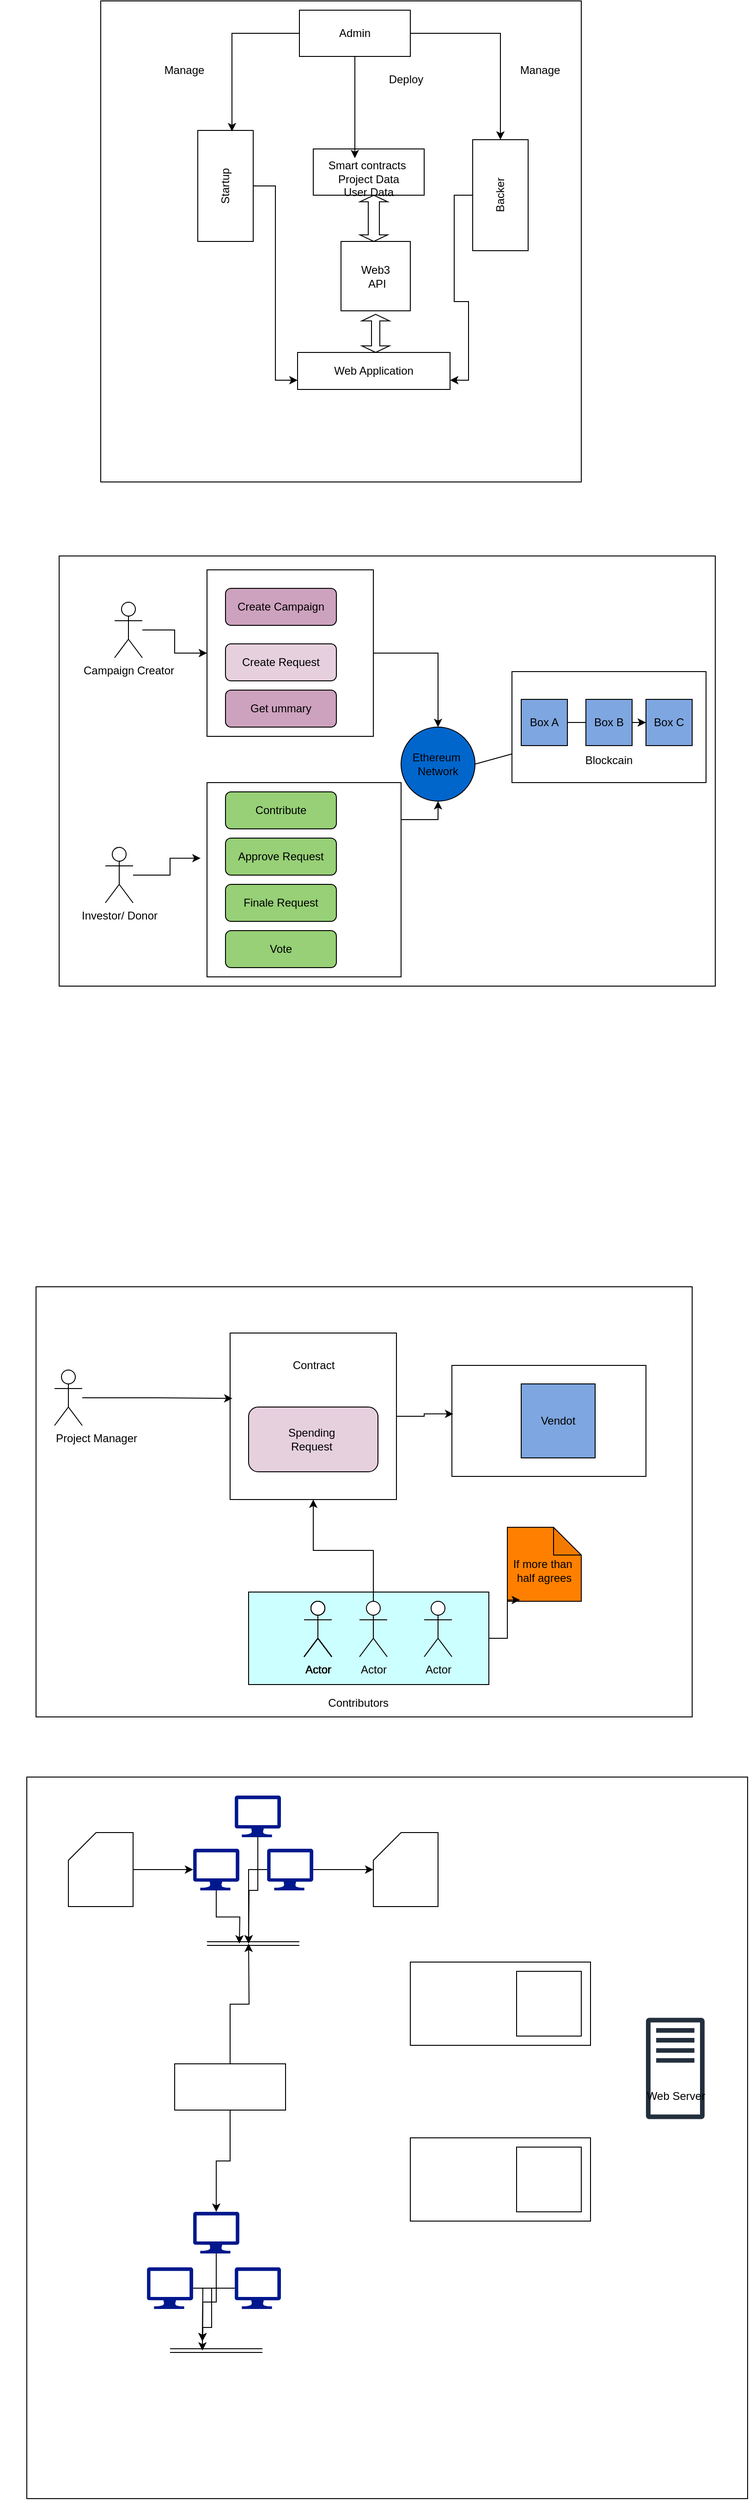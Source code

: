<mxfile version="22.1.0" type="github">
  <diagram name="Page-1" id="VYeJ8HEGyXQb4DcT3hm-">
    <mxGraphModel dx="1120" dy="1616" grid="1" gridSize="10" guides="1" tooltips="1" connect="1" arrows="1" fold="1" page="1" pageScale="1" pageWidth="850" pageHeight="1100" math="0" shadow="0">
      <root>
        <mxCell id="0" />
        <mxCell id="1" parent="0" />
        <mxCell id="MKi3yVSM2hlnzNyPRuf9-17" value="&lt;br&gt;&lt;br&gt;&lt;br&gt;&lt;br&gt;&lt;br&gt;&lt;br&gt;&lt;br&gt;&lt;br&gt;&lt;br&gt;&lt;br&gt;&lt;br&gt;&lt;br&gt;&lt;br&gt;&lt;br&gt;&lt;br&gt;&lt;br&gt;&lt;br&gt;&lt;br&gt;&lt;br&gt;&lt;br&gt;&lt;br&gt;&lt;br&gt;&lt;br&gt;&lt;br&gt;" style="rounded=0;whiteSpace=wrap;html=1;" parent="1" vertex="1">
          <mxGeometry x="60" y="340" width="710" height="465" as="geometry" />
        </mxCell>
        <mxCell id="MKi3yVSM2hlnzNyPRuf9-18" value="&amp;nbsp; &amp;nbsp; &amp;nbsp; &amp;nbsp; &amp;nbsp; &amp;nbsp; &amp;nbsp; &amp;nbsp; &amp;nbsp; Project Manager" style="shape=umlActor;verticalLabelPosition=bottom;verticalAlign=top;html=1;outlineConnect=0;" parent="1" vertex="1">
          <mxGeometry x="80" y="430" width="30" height="60" as="geometry" />
        </mxCell>
        <mxCell id="MKi3yVSM2hlnzNyPRuf9-20" value="" style="whiteSpace=wrap;html=1;aspect=fixed;" parent="1" vertex="1">
          <mxGeometry x="270" y="390" width="180" height="180" as="geometry" />
        </mxCell>
        <mxCell id="MKi3yVSM2hlnzNyPRuf9-22" value="Spending&amp;nbsp;&lt;br&gt;Request&amp;nbsp;" style="rounded=1;whiteSpace=wrap;html=1;fillColor=#E6D0DE;" parent="1" vertex="1">
          <mxGeometry x="290" y="470" width="140" height="70" as="geometry" />
        </mxCell>
        <mxCell id="MKi3yVSM2hlnzNyPRuf9-29" value="" style="rounded=0;whiteSpace=wrap;html=1;" parent="1" vertex="1">
          <mxGeometry x="510" y="425" width="210" height="120" as="geometry" />
        </mxCell>
        <mxCell id="MKi3yVSM2hlnzNyPRuf9-30" value="Vendot" style="whiteSpace=wrap;html=1;aspect=fixed;fillColor=#7EA6E0;" parent="1" vertex="1">
          <mxGeometry x="585" y="445" width="80" height="80" as="geometry" />
        </mxCell>
        <mxCell id="qt4cJdHKE4tPPsj3RhS7-18" value="" style="rounded=0;whiteSpace=wrap;html=1;" parent="1" vertex="1">
          <mxGeometry x="85" y="-450" width="710" height="465" as="geometry" />
        </mxCell>
        <mxCell id="qt4cJdHKE4tPPsj3RhS7-19" style="edgeStyle=orthogonalEdgeStyle;rounded=0;orthogonalLoop=1;jettySize=auto;html=1;" parent="1" source="qt4cJdHKE4tPPsj3RhS7-20" target="qt4cJdHKE4tPPsj3RhS7-24" edge="1">
          <mxGeometry relative="1" as="geometry" />
        </mxCell>
        <mxCell id="qt4cJdHKE4tPPsj3RhS7-20" value="Campaign Creator" style="shape=umlActor;verticalLabelPosition=bottom;verticalAlign=top;html=1;outlineConnect=0;" parent="1" vertex="1">
          <mxGeometry x="145" y="-400" width="30" height="60" as="geometry" />
        </mxCell>
        <mxCell id="qt4cJdHKE4tPPsj3RhS7-21" style="edgeStyle=orthogonalEdgeStyle;rounded=0;orthogonalLoop=1;jettySize=auto;html=1;entryX=-0.033;entryY=0.389;entryDx=0;entryDy=0;entryPerimeter=0;" parent="1" source="qt4cJdHKE4tPPsj3RhS7-22" target="qt4cJdHKE4tPPsj3RhS7-29" edge="1">
          <mxGeometry relative="1" as="geometry" />
        </mxCell>
        <mxCell id="qt4cJdHKE4tPPsj3RhS7-22" value="Investor/ Donor" style="shape=umlActor;verticalLabelPosition=bottom;verticalAlign=top;html=1;outlineConnect=0;" parent="1" vertex="1">
          <mxGeometry x="135" y="-135" width="30" height="60" as="geometry" />
        </mxCell>
        <mxCell id="qt4cJdHKE4tPPsj3RhS7-23" style="edgeStyle=orthogonalEdgeStyle;rounded=0;orthogonalLoop=1;jettySize=auto;html=1;entryX=0.5;entryY=0;entryDx=0;entryDy=0;" parent="1" source="qt4cJdHKE4tPPsj3RhS7-24" target="qt4cJdHKE4tPPsj3RhS7-33" edge="1">
          <mxGeometry relative="1" as="geometry" />
        </mxCell>
        <mxCell id="qt4cJdHKE4tPPsj3RhS7-24" value="" style="whiteSpace=wrap;html=1;aspect=fixed;" parent="1" vertex="1">
          <mxGeometry x="245" y="-435" width="180" height="180" as="geometry" />
        </mxCell>
        <mxCell id="qt4cJdHKE4tPPsj3RhS7-25" value="Create Campaign" style="rounded=1;whiteSpace=wrap;html=1;shadow=0;fillColor=#CDA2BE;" parent="1" vertex="1">
          <mxGeometry x="265" y="-415" width="120" height="40" as="geometry" />
        </mxCell>
        <mxCell id="qt4cJdHKE4tPPsj3RhS7-26" value="Create Request" style="rounded=1;whiteSpace=wrap;html=1;fillColor=#E6D0DE;" parent="1" vertex="1">
          <mxGeometry x="265" y="-355" width="120" height="40" as="geometry" />
        </mxCell>
        <mxCell id="qt4cJdHKE4tPPsj3RhS7-27" value="Get ummary" style="rounded=1;whiteSpace=wrap;html=1;fillColor=#CDA2BE;" parent="1" vertex="1">
          <mxGeometry x="265" y="-305" width="120" height="40" as="geometry" />
        </mxCell>
        <mxCell id="qt4cJdHKE4tPPsj3RhS7-28" style="edgeStyle=orthogonalEdgeStyle;rounded=0;orthogonalLoop=1;jettySize=auto;html=1;entryX=0.5;entryY=1;entryDx=0;entryDy=0;" parent="1" source="qt4cJdHKE4tPPsj3RhS7-29" target="qt4cJdHKE4tPPsj3RhS7-33" edge="1">
          <mxGeometry relative="1" as="geometry">
            <Array as="points">
              <mxPoint x="495" y="-165" />
            </Array>
          </mxGeometry>
        </mxCell>
        <mxCell id="qt4cJdHKE4tPPsj3RhS7-29" value="" style="whiteSpace=wrap;html=1;aspect=fixed;" parent="1" vertex="1">
          <mxGeometry x="245" y="-205" width="210" height="210" as="geometry" />
        </mxCell>
        <mxCell id="qt4cJdHKE4tPPsj3RhS7-30" value="Contribute" style="rounded=1;whiteSpace=wrap;html=1;fillColor=#97D077;" parent="1" vertex="1">
          <mxGeometry x="265" y="-195" width="120" height="40" as="geometry" />
        </mxCell>
        <mxCell id="qt4cJdHKE4tPPsj3RhS7-31" value="Approve Request" style="rounded=1;whiteSpace=wrap;html=1;fillColor=#97D077;" parent="1" vertex="1">
          <mxGeometry x="265" y="-145" width="120" height="40" as="geometry" />
        </mxCell>
        <mxCell id="qt4cJdHKE4tPPsj3RhS7-32" value="Finale Request" style="rounded=1;whiteSpace=wrap;html=1;fillColor=#97D077;" parent="1" vertex="1">
          <mxGeometry x="265" y="-95" width="120" height="40" as="geometry" />
        </mxCell>
        <mxCell id="qt4cJdHKE4tPPsj3RhS7-33" value="Ethereum&amp;nbsp;&lt;br&gt;Network" style="ellipse;whiteSpace=wrap;html=1;aspect=fixed;fillColor=#0066CC;" parent="1" vertex="1">
          <mxGeometry x="455" y="-265" width="80" height="80" as="geometry" />
        </mxCell>
        <mxCell id="qt4cJdHKE4tPPsj3RhS7-34" value="&lt;br&gt;&lt;br&gt;&lt;br&gt;&lt;br&gt;&lt;br&gt;Blockcain" style="rounded=0;whiteSpace=wrap;html=1;" parent="1" vertex="1">
          <mxGeometry x="575" y="-325" width="210" height="120" as="geometry" />
        </mxCell>
        <mxCell id="qt4cJdHKE4tPPsj3RhS7-35" value="" style="edgeStyle=orthogonalEdgeStyle;rounded=0;orthogonalLoop=1;jettySize=auto;html=1;" parent="1" source="qt4cJdHKE4tPPsj3RhS7-36" target="qt4cJdHKE4tPPsj3RhS7-38" edge="1">
          <mxGeometry relative="1" as="geometry" />
        </mxCell>
        <mxCell id="qt4cJdHKE4tPPsj3RhS7-36" value="Box A" style="whiteSpace=wrap;html=1;aspect=fixed;fillColor=#7EA6E0;" parent="1" vertex="1">
          <mxGeometry x="585" y="-295" width="50" height="50" as="geometry" />
        </mxCell>
        <mxCell id="qt4cJdHKE4tPPsj3RhS7-37" value="Box B" style="whiteSpace=wrap;html=1;aspect=fixed;fillColor=#7EA6E0;" parent="1" vertex="1">
          <mxGeometry x="655" y="-295" width="50" height="50" as="geometry" />
        </mxCell>
        <mxCell id="qt4cJdHKE4tPPsj3RhS7-38" value="Box C" style="whiteSpace=wrap;html=1;aspect=fixed;fillColor=#7EA6E0;" parent="1" vertex="1">
          <mxGeometry x="720" y="-295" width="50" height="50" as="geometry" />
        </mxCell>
        <mxCell id="qt4cJdHKE4tPPsj3RhS7-39" value="" style="endArrow=none;html=1;rounded=0;exitX=1;exitY=0.5;exitDx=0;exitDy=0;" parent="1" source="qt4cJdHKE4tPPsj3RhS7-33" target="qt4cJdHKE4tPPsj3RhS7-34" edge="1">
          <mxGeometry width="50" height="50" relative="1" as="geometry">
            <mxPoint x="545" y="-225" as="sourcePoint" />
            <mxPoint x="525" y="-275" as="targetPoint" />
          </mxGeometry>
        </mxCell>
        <mxCell id="qt4cJdHKE4tPPsj3RhS7-40" value="Vote" style="rounded=1;whiteSpace=wrap;html=1;fillColor=#97D077;" parent="1" vertex="1">
          <mxGeometry x="265" y="-45" width="120" height="40" as="geometry" />
        </mxCell>
        <mxCell id="qt4cJdHKE4tPPsj3RhS7-42" style="edgeStyle=orthogonalEdgeStyle;rounded=0;orthogonalLoop=1;jettySize=auto;html=1;entryX=0.014;entryY=0.393;entryDx=0;entryDy=0;entryPerimeter=0;" parent="1" source="MKi3yVSM2hlnzNyPRuf9-18" target="MKi3yVSM2hlnzNyPRuf9-20" edge="1">
          <mxGeometry relative="1" as="geometry" />
        </mxCell>
        <mxCell id="qt4cJdHKE4tPPsj3RhS7-44" style="edgeStyle=orthogonalEdgeStyle;rounded=0;orthogonalLoop=1;jettySize=auto;html=1;entryX=0.007;entryY=0.437;entryDx=0;entryDy=0;entryPerimeter=0;" parent="1" source="MKi3yVSM2hlnzNyPRuf9-20" target="MKi3yVSM2hlnzNyPRuf9-29" edge="1">
          <mxGeometry relative="1" as="geometry" />
        </mxCell>
        <mxCell id="qt4cJdHKE4tPPsj3RhS7-45" value="" style="rounded=0;whiteSpace=wrap;html=1;fillColor=#CCFFFF;" parent="1" vertex="1">
          <mxGeometry x="290" y="670" width="260" height="100" as="geometry" />
        </mxCell>
        <mxCell id="qt4cJdHKE4tPPsj3RhS7-46" value="Actor" style="shape=umlActor;verticalLabelPosition=bottom;verticalAlign=top;html=1;outlineConnect=0;" parent="1" vertex="1">
          <mxGeometry x="350" y="680" width="30" height="60" as="geometry" />
        </mxCell>
        <mxCell id="qt4cJdHKE4tPPsj3RhS7-47" value="Actor" style="shape=umlActor;verticalLabelPosition=bottom;verticalAlign=top;html=1;outlineConnect=0;" parent="1" vertex="1">
          <mxGeometry x="350" y="680" width="30" height="60" as="geometry" />
        </mxCell>
        <mxCell id="qt4cJdHKE4tPPsj3RhS7-48" value="Actor" style="shape=umlActor;verticalLabelPosition=bottom;verticalAlign=top;html=1;outlineConnect=0;" parent="1" vertex="1">
          <mxGeometry x="350" y="680" width="30" height="60" as="geometry" />
        </mxCell>
        <mxCell id="qt4cJdHKE4tPPsj3RhS7-49" value="Actor" style="shape=umlActor;verticalLabelPosition=bottom;verticalAlign=top;html=1;outlineConnect=0;" parent="1" vertex="1">
          <mxGeometry x="350" y="680" width="30" height="60" as="geometry" />
        </mxCell>
        <mxCell id="qt4cJdHKE4tPPsj3RhS7-55" style="edgeStyle=orthogonalEdgeStyle;rounded=0;orthogonalLoop=1;jettySize=auto;html=1;" parent="1" source="qt4cJdHKE4tPPsj3RhS7-50" target="MKi3yVSM2hlnzNyPRuf9-20" edge="1">
          <mxGeometry relative="1" as="geometry" />
        </mxCell>
        <mxCell id="qt4cJdHKE4tPPsj3RhS7-50" value="Actor" style="shape=umlActor;verticalLabelPosition=bottom;verticalAlign=top;html=1;outlineConnect=0;" parent="1" vertex="1">
          <mxGeometry x="410" y="680" width="30" height="60" as="geometry" />
        </mxCell>
        <mxCell id="qt4cJdHKE4tPPsj3RhS7-51" value="Actor" style="shape=umlActor;verticalLabelPosition=bottom;verticalAlign=top;html=1;outlineConnect=0;" parent="1" vertex="1">
          <mxGeometry x="480" y="680" width="30" height="60" as="geometry" />
        </mxCell>
        <mxCell id="qt4cJdHKE4tPPsj3RhS7-52" value="Actor" style="shape=umlActor;verticalLabelPosition=bottom;verticalAlign=top;html=1;outlineConnect=0;" parent="1" vertex="1">
          <mxGeometry x="350" y="680" width="30" height="60" as="geometry" />
        </mxCell>
        <mxCell id="qt4cJdHKE4tPPsj3RhS7-53" value="Actor" style="shape=umlActor;verticalLabelPosition=bottom;verticalAlign=top;html=1;outlineConnect=0;" parent="1" vertex="1">
          <mxGeometry x="350" y="680" width="30" height="60" as="geometry" />
        </mxCell>
        <mxCell id="qt4cJdHKE4tPPsj3RhS7-56" value="&lt;br&gt;If more than&amp;nbsp;&lt;br&gt;half agrees" style="shape=note;whiteSpace=wrap;html=1;backgroundOutline=1;darkOpacity=0.05;fillColor=#FF8000;" parent="1" vertex="1">
          <mxGeometry x="570" y="600" width="80" height="80" as="geometry" />
        </mxCell>
        <mxCell id="qt4cJdHKE4tPPsj3RhS7-57" style="edgeStyle=orthogonalEdgeStyle;rounded=0;orthogonalLoop=1;jettySize=auto;html=1;entryX=0.171;entryY=0.982;entryDx=0;entryDy=0;entryPerimeter=0;" parent="1" source="qt4cJdHKE4tPPsj3RhS7-45" target="qt4cJdHKE4tPPsj3RhS7-56" edge="1">
          <mxGeometry relative="1" as="geometry" />
        </mxCell>
        <mxCell id="qt4cJdHKE4tPPsj3RhS7-59" value="Contract" style="text;html=1;align=center;verticalAlign=middle;resizable=0;points=[];autosize=1;strokeColor=none;fillColor=none;" parent="1" vertex="1">
          <mxGeometry x="325" y="410" width="70" height="30" as="geometry" />
        </mxCell>
        <mxCell id="qt4cJdHKE4tPPsj3RhS7-61" value="Contributors&amp;nbsp;" style="text;html=1;align=center;verticalAlign=middle;resizable=0;points=[];autosize=1;strokeColor=none;fillColor=none;" parent="1" vertex="1">
          <mxGeometry x="365" y="775" width="90" height="30" as="geometry" />
        </mxCell>
        <mxCell id="qt4cJdHKE4tPPsj3RhS7-66" value="" style="whiteSpace=wrap;html=1;aspect=fixed;" parent="1" vertex="1">
          <mxGeometry x="50" y="870" width="780" height="780" as="geometry" />
        </mxCell>
        <mxCell id="qt4cJdHKE4tPPsj3RhS7-67" value="" style="shape=card;whiteSpace=wrap;html=1;" parent="1" vertex="1">
          <mxGeometry x="95" y="930" width="70" height="80" as="geometry" />
        </mxCell>
        <mxCell id="qt4cJdHKE4tPPsj3RhS7-68" value="" style="shape=card;whiteSpace=wrap;html=1;" parent="1" vertex="1">
          <mxGeometry x="425" y="930" width="70" height="80" as="geometry" />
        </mxCell>
        <mxCell id="qt4cJdHKE4tPPsj3RhS7-75" style="edgeStyle=orthogonalEdgeStyle;rounded=0;orthogonalLoop=1;jettySize=auto;html=1;" parent="1" source="qt4cJdHKE4tPPsj3RhS7-69" edge="1">
          <mxGeometry relative="1" as="geometry">
            <mxPoint x="280" y="1050" as="targetPoint" />
          </mxGeometry>
        </mxCell>
        <mxCell id="qt4cJdHKE4tPPsj3RhS7-69" value="" style="sketch=0;aspect=fixed;pointerEvents=1;shadow=0;dashed=0;html=1;strokeColor=none;labelPosition=center;verticalLabelPosition=bottom;verticalAlign=top;align=center;fillColor=#00188D;shape=mxgraph.azure.computer" parent="1" vertex="1">
          <mxGeometry x="230" y="947.5" width="50" height="45" as="geometry" />
        </mxCell>
        <mxCell id="qt4cJdHKE4tPPsj3RhS7-76" style="edgeStyle=orthogonalEdgeStyle;rounded=0;orthogonalLoop=1;jettySize=auto;html=1;" parent="1" source="qt4cJdHKE4tPPsj3RhS7-70" edge="1">
          <mxGeometry relative="1" as="geometry">
            <mxPoint x="290" y="1050" as="targetPoint" />
          </mxGeometry>
        </mxCell>
        <mxCell id="qt4cJdHKE4tPPsj3RhS7-82" style="edgeStyle=orthogonalEdgeStyle;rounded=0;orthogonalLoop=1;jettySize=auto;html=1;" parent="1" source="qt4cJdHKE4tPPsj3RhS7-70" target="qt4cJdHKE4tPPsj3RhS7-68" edge="1">
          <mxGeometry relative="1" as="geometry" />
        </mxCell>
        <mxCell id="qt4cJdHKE4tPPsj3RhS7-70" value="" style="sketch=0;aspect=fixed;pointerEvents=1;shadow=0;dashed=0;html=1;strokeColor=none;labelPosition=center;verticalLabelPosition=bottom;verticalAlign=top;align=center;fillColor=#00188D;shape=mxgraph.azure.computer" parent="1" vertex="1">
          <mxGeometry x="310" y="947.5" width="50" height="45" as="geometry" />
        </mxCell>
        <mxCell id="qt4cJdHKE4tPPsj3RhS7-74" style="edgeStyle=orthogonalEdgeStyle;rounded=0;orthogonalLoop=1;jettySize=auto;html=1;" parent="1" source="qt4cJdHKE4tPPsj3RhS7-71" edge="1">
          <mxGeometry relative="1" as="geometry">
            <mxPoint x="290" y="1050" as="targetPoint" />
          </mxGeometry>
        </mxCell>
        <mxCell id="qt4cJdHKE4tPPsj3RhS7-71" value="" style="sketch=0;aspect=fixed;pointerEvents=1;shadow=0;dashed=0;html=1;strokeColor=none;labelPosition=center;verticalLabelPosition=bottom;verticalAlign=top;align=center;fillColor=#00188D;shape=mxgraph.azure.computer" parent="1" vertex="1">
          <mxGeometry x="275" y="890" width="50" height="45" as="geometry" />
        </mxCell>
        <mxCell id="qt4cJdHKE4tPPsj3RhS7-72" value="" style="shape=link;html=1;rounded=0;" parent="1" edge="1">
          <mxGeometry width="100" relative="1" as="geometry">
            <mxPoint x="245" y="1050" as="sourcePoint" />
            <mxPoint x="345" y="1050" as="targetPoint" />
          </mxGeometry>
        </mxCell>
        <mxCell id="qt4cJdHKE4tPPsj3RhS7-81" style="edgeStyle=orthogonalEdgeStyle;rounded=0;orthogonalLoop=1;jettySize=auto;html=1;entryX=0;entryY=0.5;entryDx=0;entryDy=0;entryPerimeter=0;" parent="1" source="qt4cJdHKE4tPPsj3RhS7-67" target="qt4cJdHKE4tPPsj3RhS7-69" edge="1">
          <mxGeometry relative="1" as="geometry" />
        </mxCell>
        <mxCell id="qt4cJdHKE4tPPsj3RhS7-99" style="edgeStyle=orthogonalEdgeStyle;rounded=0;orthogonalLoop=1;jettySize=auto;html=1;" parent="1" source="qt4cJdHKE4tPPsj3RhS7-83" target="qt4cJdHKE4tPPsj3RhS7-94" edge="1">
          <mxGeometry relative="1" as="geometry" />
        </mxCell>
        <mxCell id="qt4cJdHKE4tPPsj3RhS7-100" style="edgeStyle=orthogonalEdgeStyle;rounded=0;orthogonalLoop=1;jettySize=auto;html=1;" parent="1" source="qt4cJdHKE4tPPsj3RhS7-83" edge="1">
          <mxGeometry relative="1" as="geometry">
            <mxPoint x="290" y="1050" as="targetPoint" />
          </mxGeometry>
        </mxCell>
        <mxCell id="qt4cJdHKE4tPPsj3RhS7-83" value="" style="rounded=0;whiteSpace=wrap;html=1;" parent="1" vertex="1">
          <mxGeometry x="210" y="1180" width="120" height="50" as="geometry" />
        </mxCell>
        <mxCell id="qt4cJdHKE4tPPsj3RhS7-98" style="edgeStyle=orthogonalEdgeStyle;rounded=0;orthogonalLoop=1;jettySize=auto;html=1;" parent="1" source="qt4cJdHKE4tPPsj3RhS7-92" edge="1">
          <mxGeometry relative="1" as="geometry">
            <mxPoint x="240" y="1480" as="targetPoint" />
          </mxGeometry>
        </mxCell>
        <mxCell id="qt4cJdHKE4tPPsj3RhS7-92" value="" style="sketch=0;aspect=fixed;pointerEvents=1;shadow=0;dashed=0;html=1;strokeColor=none;labelPosition=center;verticalLabelPosition=bottom;verticalAlign=top;align=center;fillColor=#00188D;shape=mxgraph.azure.computer" parent="1" vertex="1">
          <mxGeometry x="180" y="1400" width="50" height="45" as="geometry" />
        </mxCell>
        <mxCell id="qt4cJdHKE4tPPsj3RhS7-97" style="edgeStyle=orthogonalEdgeStyle;rounded=0;orthogonalLoop=1;jettySize=auto;html=1;" parent="1" source="qt4cJdHKE4tPPsj3RhS7-93" edge="1">
          <mxGeometry relative="1" as="geometry">
            <mxPoint x="240" y="1480" as="targetPoint" />
          </mxGeometry>
        </mxCell>
        <mxCell id="qt4cJdHKE4tPPsj3RhS7-93" value="" style="sketch=0;aspect=fixed;pointerEvents=1;shadow=0;dashed=0;html=1;strokeColor=none;labelPosition=center;verticalLabelPosition=bottom;verticalAlign=top;align=center;fillColor=#00188D;shape=mxgraph.azure.computer" parent="1" vertex="1">
          <mxGeometry x="275" y="1400" width="50" height="45" as="geometry" />
        </mxCell>
        <mxCell id="qt4cJdHKE4tPPsj3RhS7-96" style="edgeStyle=orthogonalEdgeStyle;rounded=0;orthogonalLoop=1;jettySize=auto;html=1;" parent="1" source="qt4cJdHKE4tPPsj3RhS7-94" edge="1">
          <mxGeometry relative="1" as="geometry">
            <mxPoint x="240" y="1490" as="targetPoint" />
          </mxGeometry>
        </mxCell>
        <mxCell id="qt4cJdHKE4tPPsj3RhS7-94" value="" style="sketch=0;aspect=fixed;pointerEvents=1;shadow=0;dashed=0;html=1;strokeColor=none;labelPosition=center;verticalLabelPosition=bottom;verticalAlign=top;align=center;fillColor=#00188D;shape=mxgraph.azure.computer" parent="1" vertex="1">
          <mxGeometry x="230" y="1340" width="50" height="45" as="geometry" />
        </mxCell>
        <mxCell id="qt4cJdHKE4tPPsj3RhS7-95" value="" style="shape=link;html=1;rounded=0;" parent="1" edge="1">
          <mxGeometry width="100" relative="1" as="geometry">
            <mxPoint x="205" y="1490" as="sourcePoint" />
            <mxPoint x="305" y="1490" as="targetPoint" />
          </mxGeometry>
        </mxCell>
        <mxCell id="qt4cJdHKE4tPPsj3RhS7-101" value="" style="rounded=0;whiteSpace=wrap;html=1;" parent="1" vertex="1">
          <mxGeometry x="465" y="1070" width="195" height="90" as="geometry" />
        </mxCell>
        <mxCell id="qt4cJdHKE4tPPsj3RhS7-102" value="" style="whiteSpace=wrap;html=1;aspect=fixed;" parent="1" vertex="1">
          <mxGeometry x="580" y="1080" width="70" height="70" as="geometry" />
        </mxCell>
        <mxCell id="qt4cJdHKE4tPPsj3RhS7-103" value="" style="rounded=0;whiteSpace=wrap;html=1;" parent="1" vertex="1">
          <mxGeometry x="465" y="1260" width="195" height="90" as="geometry" />
        </mxCell>
        <mxCell id="qt4cJdHKE4tPPsj3RhS7-104" value="" style="whiteSpace=wrap;html=1;aspect=fixed;" parent="1" vertex="1">
          <mxGeometry x="580" y="1270" width="70" height="70" as="geometry" />
        </mxCell>
        <mxCell id="qt4cJdHKE4tPPsj3RhS7-105" value="" style="sketch=0;outlineConnect=0;fontColor=#232F3E;gradientColor=none;fillColor=#232F3D;strokeColor=none;dashed=0;verticalLabelPosition=bottom;verticalAlign=top;align=center;html=1;fontSize=12;fontStyle=0;aspect=fixed;pointerEvents=1;shape=mxgraph.aws4.traditional_server;" parent="1" vertex="1">
          <mxGeometry x="720" y="1130" width="63.46" height="110" as="geometry" />
        </mxCell>
        <mxCell id="qt4cJdHKE4tPPsj3RhS7-106" value="Web Server" style="text;html=1;align=center;verticalAlign=middle;resizable=0;points=[];autosize=1;strokeColor=none;fillColor=none;" parent="1" vertex="1">
          <mxGeometry x="706.73" y="1200" width="90" height="30" as="geometry" />
        </mxCell>
        <mxCell id="-ABzZ0RH7e65LtrDyoaS-1" value="" style="whiteSpace=wrap;html=1;aspect=fixed;" vertex="1" parent="1">
          <mxGeometry x="130" y="-1050" width="520" height="520" as="geometry" />
        </mxCell>
        <mxCell id="-ABzZ0RH7e65LtrDyoaS-7" style="edgeStyle=orthogonalEdgeStyle;rounded=0;orthogonalLoop=1;jettySize=auto;html=1;" edge="1" parent="1" source="-ABzZ0RH7e65LtrDyoaS-3" target="-ABzZ0RH7e65LtrDyoaS-5">
          <mxGeometry relative="1" as="geometry" />
        </mxCell>
        <mxCell id="-ABzZ0RH7e65LtrDyoaS-3" value="Admin" style="rounded=0;whiteSpace=wrap;html=1;" vertex="1" parent="1">
          <mxGeometry x="345" y="-1040" width="120" height="50" as="geometry" />
        </mxCell>
        <mxCell id="-ABzZ0RH7e65LtrDyoaS-11" style="edgeStyle=orthogonalEdgeStyle;rounded=0;orthogonalLoop=1;jettySize=auto;html=1;entryX=0;entryY=0.75;entryDx=0;entryDy=0;" edge="1" parent="1" source="-ABzZ0RH7e65LtrDyoaS-4" target="-ABzZ0RH7e65LtrDyoaS-10">
          <mxGeometry relative="1" as="geometry" />
        </mxCell>
        <mxCell id="-ABzZ0RH7e65LtrDyoaS-4" value="Startup" style="rounded=0;whiteSpace=wrap;html=1;rotation=-90;" vertex="1" parent="1">
          <mxGeometry x="205" y="-880" width="120" height="60" as="geometry" />
        </mxCell>
        <mxCell id="-ABzZ0RH7e65LtrDyoaS-12" style="edgeStyle=orthogonalEdgeStyle;rounded=0;orthogonalLoop=1;jettySize=auto;html=1;entryX=1;entryY=0.75;entryDx=0;entryDy=0;" edge="1" parent="1" source="-ABzZ0RH7e65LtrDyoaS-5" target="-ABzZ0RH7e65LtrDyoaS-10">
          <mxGeometry relative="1" as="geometry" />
        </mxCell>
        <mxCell id="-ABzZ0RH7e65LtrDyoaS-5" value="Backer" style="rounded=0;whiteSpace=wrap;html=1;rotation=-90;" vertex="1" parent="1">
          <mxGeometry x="502.5" y="-870" width="120" height="60" as="geometry" />
        </mxCell>
        <mxCell id="-ABzZ0RH7e65LtrDyoaS-6" style="edgeStyle=orthogonalEdgeStyle;rounded=0;orthogonalLoop=1;jettySize=auto;html=1;entryX=0.992;entryY=0.617;entryDx=0;entryDy=0;entryPerimeter=0;" edge="1" parent="1" source="-ABzZ0RH7e65LtrDyoaS-3" target="-ABzZ0RH7e65LtrDyoaS-4">
          <mxGeometry relative="1" as="geometry" />
        </mxCell>
        <mxCell id="-ABzZ0RH7e65LtrDyoaS-8" value="&lt;br&gt;Smart contracts&amp;nbsp;&lt;br&gt;Project Data&lt;br&gt;User Data" style="rounded=0;whiteSpace=wrap;html=1;" vertex="1" parent="1">
          <mxGeometry x="360" y="-890" width="120" height="50" as="geometry" />
        </mxCell>
        <mxCell id="-ABzZ0RH7e65LtrDyoaS-9" value="Web3&lt;br&gt;&amp;nbsp;API" style="whiteSpace=wrap;html=1;aspect=fixed;" vertex="1" parent="1">
          <mxGeometry x="390" y="-790" width="75" height="75" as="geometry" />
        </mxCell>
        <mxCell id="-ABzZ0RH7e65LtrDyoaS-10" value="Web Application" style="rounded=0;whiteSpace=wrap;html=1;" vertex="1" parent="1">
          <mxGeometry x="343" y="-670" width="165" height="40" as="geometry" />
        </mxCell>
        <mxCell id="-ABzZ0RH7e65LtrDyoaS-13" value="" style="shape=doubleArrow;whiteSpace=wrap;html=1;rotation=-90;arrowWidth=0.4;arrowSize=0.143;" vertex="1" parent="1">
          <mxGeometry x="400.5" y="-830" width="50" height="30" as="geometry" />
        </mxCell>
        <mxCell id="-ABzZ0RH7e65LtrDyoaS-14" value="" style="shape=doubleArrow;whiteSpace=wrap;html=1;rotation=-90;arrowWidth=0.3;arrowSize=0.173;" vertex="1" parent="1">
          <mxGeometry x="406.88" y="-705.62" width="41.25" height="30" as="geometry" />
        </mxCell>
        <mxCell id="-ABzZ0RH7e65LtrDyoaS-16" value="Manage" style="text;html=1;align=center;verticalAlign=middle;resizable=0;points=[];autosize=1;strokeColor=none;fillColor=none;" vertex="1" parent="1">
          <mxGeometry x="185" y="-990" width="70" height="30" as="geometry" />
        </mxCell>
        <mxCell id="-ABzZ0RH7e65LtrDyoaS-17" value="Deploy" style="text;html=1;align=center;verticalAlign=middle;resizable=0;points=[];autosize=1;strokeColor=none;fillColor=none;" vertex="1" parent="1">
          <mxGeometry x="430" y="-980" width="60" height="30" as="geometry" />
        </mxCell>
        <mxCell id="-ABzZ0RH7e65LtrDyoaS-18" value="Manage" style="text;html=1;align=center;verticalAlign=middle;resizable=0;points=[];autosize=1;strokeColor=none;fillColor=none;" vertex="1" parent="1">
          <mxGeometry x="570" y="-990" width="70" height="30" as="geometry" />
        </mxCell>
        <mxCell id="-ABzZ0RH7e65LtrDyoaS-19" style="edgeStyle=orthogonalEdgeStyle;rounded=0;orthogonalLoop=1;jettySize=auto;html=1;entryX=0.375;entryY=0.2;entryDx=0;entryDy=0;entryPerimeter=0;" edge="1" parent="1" source="-ABzZ0RH7e65LtrDyoaS-3" target="-ABzZ0RH7e65LtrDyoaS-8">
          <mxGeometry relative="1" as="geometry" />
        </mxCell>
      </root>
    </mxGraphModel>
  </diagram>
</mxfile>

